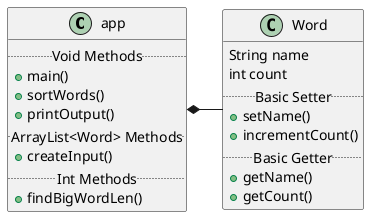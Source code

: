 @startuml
'https://plantuml.com/class-diagram

class app {
..Void Methods..
+ main()
+ sortWords()
+ printOutput()
..ArrayList<Word> Methods..
+ createInput()
..Int Methods..
+ findBigWordLen()
}

class Word {
String name
int count
..Basic Setter..
+ setName()
+ incrementCount()
..Basic Getter..
+ getName()
+ getCount()
}

app *- Word

@enduml